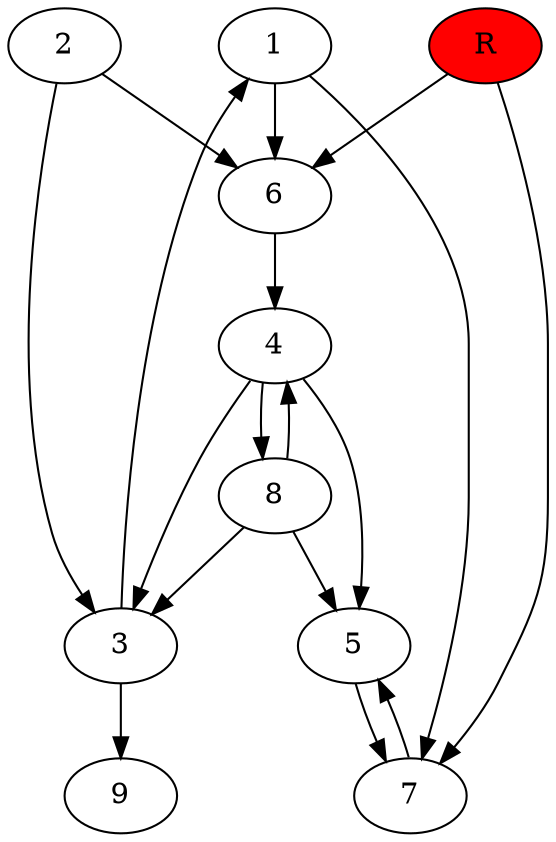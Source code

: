 digraph prb57 {
	1
	2
	3
	4
	5
	6
	7
	8
	R [fillcolor="#ff0000" style=filled]
	1 -> 6
	1 -> 7
	2 -> 3
	2 -> 6
	3 -> 1
	3 -> 9
	4 -> 3
	4 -> 5
	4 -> 8
	5 -> 7
	6 -> 4
	7 -> 5
	8 -> 3
	8 -> 4
	8 -> 5
	R -> 6
	R -> 7
}
